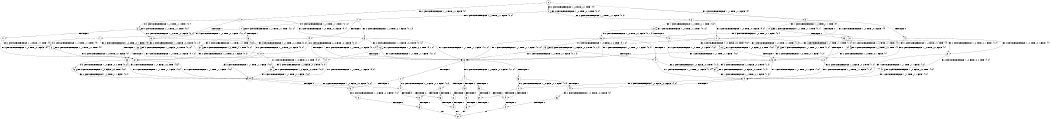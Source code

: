 digraph BCG {
size = "7, 10.5";
center = TRUE;
node [shape = circle];
0 [peripheries = 2];
0 -> 1 [label = "EX !1 !ATOMIC_EXCH_BRANCH (1, +1, TRUE, +1, 1, FALSE) !{0}"];
0 -> 2 [label = "EX !2 !ATOMIC_EXCH_BRANCH (1, +0, TRUE, +0, 1, TRUE) !{0}"];
0 -> 3 [label = "EX !0 !ATOMIC_EXCH_BRANCH (1, +1, TRUE, +1, 1, FALSE) !{0}"];
1 -> 4 [label = "TERMINATE !1"];
1 -> 5 [label = "EX !2 !ATOMIC_EXCH_BRANCH (1, +0, TRUE, +0, 1, FALSE) !{0, 1}"];
1 -> 6 [label = "EX !0 !ATOMIC_EXCH_BRANCH (1, +1, TRUE, +1, 1, TRUE) !{0, 1}"];
2 -> 7 [label = "EX !1 !ATOMIC_EXCH_BRANCH (1, +1, TRUE, +1, 1, FALSE) !{0, 2}"];
2 -> 8 [label = "EX !0 !ATOMIC_EXCH_BRANCH (1, +1, TRUE, +1, 1, FALSE) !{0, 2}"];
2 -> 2 [label = "EX !2 !ATOMIC_EXCH_BRANCH (1, +0, TRUE, +0, 1, TRUE) !{0, 2}"];
3 -> 9 [label = "TERMINATE !0"];
3 -> 10 [label = "EX !1 !ATOMIC_EXCH_BRANCH (1, +1, TRUE, +1, 1, TRUE) !{0}"];
3 -> 11 [label = "EX !2 !ATOMIC_EXCH_BRANCH (1, +0, TRUE, +0, 1, FALSE) !{0}"];
4 -> 12 [label = "EX !2 !ATOMIC_EXCH_BRANCH (1, +0, TRUE, +0, 1, FALSE) !{0}"];
4 -> 13 [label = "EX !0 !ATOMIC_EXCH_BRANCH (1, +1, TRUE, +1, 1, TRUE) !{0}"];
5 -> 14 [label = "TERMINATE !1"];
5 -> 15 [label = "EX !0 !ATOMIC_EXCH_BRANCH (1, +1, TRUE, +1, 1, FALSE) !{0, 1, 2}"];
5 -> 16 [label = "EX !2 !ATOMIC_EXCH_BRANCH (1, +0, FALSE, +0, 2, TRUE) !{0, 1, 2}"];
6 -> 17 [label = "TERMINATE !1"];
6 -> 18 [label = "EX !2 !ATOMIC_EXCH_BRANCH (1, +0, TRUE, +0, 1, FALSE) !{0, 1}"];
6 -> 6 [label = "EX !0 !ATOMIC_EXCH_BRANCH (1, +1, TRUE, +1, 1, TRUE) !{0, 1}"];
7 -> 19 [label = "TERMINATE !1"];
7 -> 20 [label = "EX !0 !ATOMIC_EXCH_BRANCH (1, +1, TRUE, +1, 1, TRUE) !{0, 1, 2}"];
7 -> 5 [label = "EX !2 !ATOMIC_EXCH_BRANCH (1, +0, TRUE, +0, 1, FALSE) !{0, 1, 2}"];
8 -> 21 [label = "TERMINATE !0"];
8 -> 22 [label = "EX !1 !ATOMIC_EXCH_BRANCH (1, +1, TRUE, +1, 1, TRUE) !{0, 2}"];
8 -> 11 [label = "EX !2 !ATOMIC_EXCH_BRANCH (1, +0, TRUE, +0, 1, FALSE) !{0, 2}"];
9 -> 23 [label = "EX !2 !ATOMIC_EXCH_BRANCH (1, +0, TRUE, +0, 1, FALSE) !{1}"];
9 -> 24 [label = "EX !1 !ATOMIC_EXCH_BRANCH (1, +1, TRUE, +1, 1, TRUE) !{1}"];
10 -> 25 [label = "TERMINATE !0"];
10 -> 26 [label = "EX !2 !ATOMIC_EXCH_BRANCH (1, +0, TRUE, +0, 1, FALSE) !{0, 1}"];
10 -> 10 [label = "EX !1 !ATOMIC_EXCH_BRANCH (1, +1, TRUE, +1, 1, TRUE) !{0, 1}"];
11 -> 27 [label = "TERMINATE !0"];
11 -> 15 [label = "EX !1 !ATOMIC_EXCH_BRANCH (1, +1, TRUE, +1, 1, FALSE) !{0, 2}"];
11 -> 28 [label = "EX !2 !ATOMIC_EXCH_BRANCH (1, +0, FALSE, +0, 2, TRUE) !{0, 2}"];
12 -> 29 [label = "EX !0 !ATOMIC_EXCH_BRANCH (1, +1, TRUE, +1, 1, FALSE) !{0, 2}"];
12 -> 30 [label = "EX !2 !ATOMIC_EXCH_BRANCH (1, +0, FALSE, +0, 2, TRUE) !{0, 2}"];
13 -> 31 [label = "EX !2 !ATOMIC_EXCH_BRANCH (1, +0, TRUE, +0, 1, FALSE) !{0}"];
13 -> 13 [label = "EX !0 !ATOMIC_EXCH_BRANCH (1, +1, TRUE, +1, 1, TRUE) !{0}"];
14 -> 29 [label = "EX !0 !ATOMIC_EXCH_BRANCH (1, +1, TRUE, +1, 1, FALSE) !{0, 2}"];
14 -> 30 [label = "EX !2 !ATOMIC_EXCH_BRANCH (1, +0, FALSE, +0, 2, TRUE) !{0, 2}"];
15 -> 32 [label = "TERMINATE !1"];
15 -> 33 [label = "TERMINATE !0"];
15 -> 34 [label = "EX !2 !ATOMIC_EXCH_BRANCH (1, +0, FALSE, +0, 2, FALSE) !{0, 1, 2}"];
16 -> 14 [label = "TERMINATE !1"];
16 -> 15 [label = "EX !0 !ATOMIC_EXCH_BRANCH (1, +1, TRUE, +1, 1, FALSE) !{0, 1, 2}"];
16 -> 16 [label = "EX !2 !ATOMIC_EXCH_BRANCH (1, +0, FALSE, +0, 2, TRUE) !{0, 1, 2}"];
17 -> 31 [label = "EX !2 !ATOMIC_EXCH_BRANCH (1, +0, TRUE, +0, 1, FALSE) !{0}"];
17 -> 13 [label = "EX !0 !ATOMIC_EXCH_BRANCH (1, +1, TRUE, +1, 1, TRUE) !{0}"];
18 -> 35 [label = "TERMINATE !1"];
18 -> 36 [label = "EX !2 !ATOMIC_EXCH_BRANCH (1, +0, FALSE, +0, 2, TRUE) !{0, 1, 2}"];
18 -> 15 [label = "EX !0 !ATOMIC_EXCH_BRANCH (1, +1, TRUE, +1, 1, FALSE) !{0, 1, 2}"];
19 -> 37 [label = "EX !0 !ATOMIC_EXCH_BRANCH (1, +1, TRUE, +1, 1, TRUE) !{0, 2}"];
19 -> 12 [label = "EX !2 !ATOMIC_EXCH_BRANCH (1, +0, TRUE, +0, 1, FALSE) !{0, 2}"];
20 -> 38 [label = "TERMINATE !1"];
20 -> 18 [label = "EX !2 !ATOMIC_EXCH_BRANCH (1, +0, TRUE, +0, 1, FALSE) !{0, 1, 2}"];
20 -> 20 [label = "EX !0 !ATOMIC_EXCH_BRANCH (1, +1, TRUE, +1, 1, TRUE) !{0, 1, 2}"];
21 -> 39 [label = "EX !1 !ATOMIC_EXCH_BRANCH (1, +1, TRUE, +1, 1, TRUE) !{1, 2}"];
21 -> 23 [label = "EX !2 !ATOMIC_EXCH_BRANCH (1, +0, TRUE, +0, 1, FALSE) !{1, 2}"];
22 -> 40 [label = "TERMINATE !0"];
22 -> 26 [label = "EX !2 !ATOMIC_EXCH_BRANCH (1, +0, TRUE, +0, 1, FALSE) !{0, 1, 2}"];
22 -> 22 [label = "EX !1 !ATOMIC_EXCH_BRANCH (1, +1, TRUE, +1, 1, TRUE) !{0, 1, 2}"];
23 -> 41 [label = "EX !1 !ATOMIC_EXCH_BRANCH (1, +1, TRUE, +1, 1, FALSE) !{1, 2}"];
23 -> 42 [label = "EX !2 !ATOMIC_EXCH_BRANCH (1, +0, FALSE, +0, 2, TRUE) !{1, 2}"];
24 -> 43 [label = "EX !2 !ATOMIC_EXCH_BRANCH (1, +0, TRUE, +0, 1, FALSE) !{1}"];
24 -> 24 [label = "EX !1 !ATOMIC_EXCH_BRANCH (1, +1, TRUE, +1, 1, TRUE) !{1}"];
25 -> 43 [label = "EX !2 !ATOMIC_EXCH_BRANCH (1, +0, TRUE, +0, 1, FALSE) !{1}"];
25 -> 24 [label = "EX !1 !ATOMIC_EXCH_BRANCH (1, +1, TRUE, +1, 1, TRUE) !{1}"];
26 -> 44 [label = "TERMINATE !0"];
26 -> 45 [label = "EX !2 !ATOMIC_EXCH_BRANCH (1, +0, FALSE, +0, 2, TRUE) !{0, 1, 2}"];
26 -> 15 [label = "EX !1 !ATOMIC_EXCH_BRANCH (1, +1, TRUE, +1, 1, FALSE) !{0, 1, 2}"];
27 -> 41 [label = "EX !1 !ATOMIC_EXCH_BRANCH (1, +1, TRUE, +1, 1, FALSE) !{1, 2}"];
27 -> 42 [label = "EX !2 !ATOMIC_EXCH_BRANCH (1, +0, FALSE, +0, 2, TRUE) !{1, 2}"];
28 -> 27 [label = "TERMINATE !0"];
28 -> 15 [label = "EX !1 !ATOMIC_EXCH_BRANCH (1, +1, TRUE, +1, 1, FALSE) !{0, 2}"];
28 -> 28 [label = "EX !2 !ATOMIC_EXCH_BRANCH (1, +0, FALSE, +0, 2, TRUE) !{0, 2}"];
29 -> 46 [label = "TERMINATE !0"];
29 -> 47 [label = "EX !2 !ATOMIC_EXCH_BRANCH (1, +0, FALSE, +0, 2, FALSE) !{0, 2}"];
30 -> 29 [label = "EX !0 !ATOMIC_EXCH_BRANCH (1, +1, TRUE, +1, 1, FALSE) !{0, 2}"];
30 -> 30 [label = "EX !2 !ATOMIC_EXCH_BRANCH (1, +0, FALSE, +0, 2, TRUE) !{0, 2}"];
31 -> 48 [label = "EX !2 !ATOMIC_EXCH_BRANCH (1, +0, FALSE, +0, 2, TRUE) !{0, 2}"];
31 -> 29 [label = "EX !0 !ATOMIC_EXCH_BRANCH (1, +1, TRUE, +1, 1, FALSE) !{0, 2}"];
32 -> 46 [label = "TERMINATE !0"];
32 -> 47 [label = "EX !2 !ATOMIC_EXCH_BRANCH (1, +0, FALSE, +0, 2, FALSE) !{0, 2}"];
33 -> 49 [label = "TERMINATE !1"];
33 -> 50 [label = "EX !2 !ATOMIC_EXCH_BRANCH (1, +0, FALSE, +0, 2, FALSE) !{1, 2}"];
34 -> 51 [label = "TERMINATE !1"];
34 -> 52 [label = "TERMINATE !2"];
34 -> 53 [label = "TERMINATE !0"];
35 -> 48 [label = "EX !2 !ATOMIC_EXCH_BRANCH (1, +0, FALSE, +0, 2, TRUE) !{0, 2}"];
35 -> 29 [label = "EX !0 !ATOMIC_EXCH_BRANCH (1, +1, TRUE, +1, 1, FALSE) !{0, 2}"];
36 -> 35 [label = "TERMINATE !1"];
36 -> 36 [label = "EX !2 !ATOMIC_EXCH_BRANCH (1, +0, FALSE, +0, 2, TRUE) !{0, 1, 2}"];
36 -> 15 [label = "EX !0 !ATOMIC_EXCH_BRANCH (1, +1, TRUE, +1, 1, FALSE) !{0, 1, 2}"];
37 -> 31 [label = "EX !2 !ATOMIC_EXCH_BRANCH (1, +0, TRUE, +0, 1, FALSE) !{0, 2}"];
37 -> 37 [label = "EX !0 !ATOMIC_EXCH_BRANCH (1, +1, TRUE, +1, 1, TRUE) !{0, 2}"];
38 -> 31 [label = "EX !2 !ATOMIC_EXCH_BRANCH (1, +0, TRUE, +0, 1, FALSE) !{0, 2}"];
38 -> 37 [label = "EX !0 !ATOMIC_EXCH_BRANCH (1, +1, TRUE, +1, 1, TRUE) !{0, 2}"];
39 -> 43 [label = "EX !2 !ATOMIC_EXCH_BRANCH (1, +0, TRUE, +0, 1, FALSE) !{1, 2}"];
39 -> 39 [label = "EX !1 !ATOMIC_EXCH_BRANCH (1, +1, TRUE, +1, 1, TRUE) !{1, 2}"];
40 -> 43 [label = "EX !2 !ATOMIC_EXCH_BRANCH (1, +0, TRUE, +0, 1, FALSE) !{1, 2}"];
40 -> 39 [label = "EX !1 !ATOMIC_EXCH_BRANCH (1, +1, TRUE, +1, 1, TRUE) !{1, 2}"];
41 -> 49 [label = "TERMINATE !1"];
41 -> 50 [label = "EX !2 !ATOMIC_EXCH_BRANCH (1, +0, FALSE, +0, 2, FALSE) !{1, 2}"];
42 -> 41 [label = "EX !1 !ATOMIC_EXCH_BRANCH (1, +1, TRUE, +1, 1, FALSE) !{1, 2}"];
42 -> 42 [label = "EX !2 !ATOMIC_EXCH_BRANCH (1, +0, FALSE, +0, 2, TRUE) !{1, 2}"];
43 -> 54 [label = "EX !2 !ATOMIC_EXCH_BRANCH (1, +0, FALSE, +0, 2, TRUE) !{1, 2}"];
43 -> 41 [label = "EX !1 !ATOMIC_EXCH_BRANCH (1, +1, TRUE, +1, 1, FALSE) !{1, 2}"];
44 -> 54 [label = "EX !2 !ATOMIC_EXCH_BRANCH (1, +0, FALSE, +0, 2, TRUE) !{1, 2}"];
44 -> 41 [label = "EX !1 !ATOMIC_EXCH_BRANCH (1, +1, TRUE, +1, 1, FALSE) !{1, 2}"];
45 -> 44 [label = "TERMINATE !0"];
45 -> 45 [label = "EX !2 !ATOMIC_EXCH_BRANCH (1, +0, FALSE, +0, 2, TRUE) !{0, 1, 2}"];
45 -> 15 [label = "EX !1 !ATOMIC_EXCH_BRANCH (1, +1, TRUE, +1, 1, FALSE) !{0, 1, 2}"];
46 -> 55 [label = "EX !2 !ATOMIC_EXCH_BRANCH (1, +0, FALSE, +0, 2, FALSE) !{1, 2}"];
47 -> 56 [label = "TERMINATE !2"];
47 -> 57 [label = "TERMINATE !0"];
48 -> 48 [label = "EX !2 !ATOMIC_EXCH_BRANCH (1, +0, FALSE, +0, 2, TRUE) !{0, 2}"];
48 -> 29 [label = "EX !0 !ATOMIC_EXCH_BRANCH (1, +1, TRUE, +1, 1, FALSE) !{0, 2}"];
49 -> 58 [label = "EX !2 !ATOMIC_EXCH_BRANCH (1, +0, FALSE, +0, 2, FALSE) !{2}"];
50 -> 59 [label = "TERMINATE !1"];
50 -> 60 [label = "TERMINATE !2"];
51 -> 56 [label = "TERMINATE !2"];
51 -> 57 [label = "TERMINATE !0"];
52 -> 61 [label = "TERMINATE !1"];
52 -> 62 [label = "TERMINATE !0"];
53 -> 59 [label = "TERMINATE !1"];
53 -> 60 [label = "TERMINATE !2"];
54 -> 54 [label = "EX !2 !ATOMIC_EXCH_BRANCH (1, +0, FALSE, +0, 2, TRUE) !{1, 2}"];
54 -> 41 [label = "EX !1 !ATOMIC_EXCH_BRANCH (1, +1, TRUE, +1, 1, FALSE) !{1, 2}"];
55 -> 63 [label = "TERMINATE !2"];
56 -> 64 [label = "TERMINATE !0"];
57 -> 63 [label = "TERMINATE !2"];
58 -> 65 [label = "TERMINATE !2"];
59 -> 65 [label = "TERMINATE !2"];
60 -> 66 [label = "TERMINATE !1"];
61 -> 64 [label = "TERMINATE !0"];
62 -> 66 [label = "TERMINATE !1"];
63 -> 67 [label = "exit"];
64 -> 67 [label = "exit"];
65 -> 67 [label = "exit"];
66 -> 67 [label = "exit"];
}
